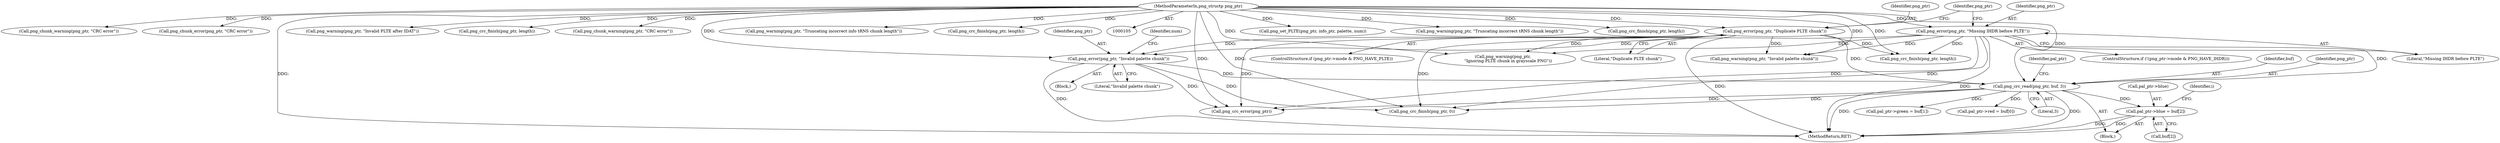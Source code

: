 digraph "0_Chrome_7f3d85b096f66870a15b37c2f40b219b2e292693_15@array" {
"1000256" [label="(Call,pal_ptr->blue = buf[2])"];
"1000238" [label="(Call,png_crc_read(png_ptr, buf, 3))"];
"1000124" [label="(Call,png_error(png_ptr, \"Missing IHDR before PLTE\"))"];
"1000106" [label="(MethodParameterIn,png_structp png_ptr)"];
"1000210" [label="(Call,png_error(png_ptr, \"Invalid palette chunk\"))"];
"1000149" [label="(Call,png_error(png_ptr, \"Duplicate PLTE chunk\"))"];
"1000375" [label="(MethodReturn,RET)"];
"1000240" [label="(Identifier,buf)"];
"1000241" [label="(Literal,3)"];
"1000239" [label="(Identifier,png_ptr)"];
"1000151" [label="(Literal,\"Duplicate PLTE chunk\")"];
"1000209" [label="(Block,)"];
"1000212" [label="(Literal,\"Invalid palette chunk\")"];
"1000126" [label="(Literal,\"Missing IHDR before PLTE\")"];
"1000314" [label="(Call,png_set_PLTE(png_ptr, info_ptr, palette, num))"];
"1000346" [label="(Call,png_warning(png_ptr, \"Truncating incorrect tRNS chunk length\"))"];
"1000124" [label="(Call,png_error(png_ptr, \"Missing IHDR before PLTE\"))"];
"1000138" [label="(Call,png_crc_finish(png_ptr, length))"];
"1000125" [label="(Identifier,png_ptr)"];
"1000214" [label="(Identifier,num)"];
"1000257" [label="(Call,pal_ptr->blue)"];
"1000298" [label="(Call,png_chunk_warning(png_ptr, \"CRC error\"))"];
"1000293" [label="(Call,png_chunk_error(png_ptr, \"CRC error\"))"];
"1000249" [label="(Call,pal_ptr->green = buf[1])"];
"1000270" [label="(Call,png_crc_finish(png_ptr, 0))"];
"1000117" [label="(ControlStructure,if (!(png_ptr->mode & PNG_HAVE_IHDR)))"];
"1000154" [label="(Identifier,png_ptr)"];
"1000149" [label="(Call,png_error(png_ptr, \"Duplicate PLTE chunk\"))"];
"1000135" [label="(Call,png_warning(png_ptr, \"Invalid PLTE after IDAT\"))"];
"1000204" [label="(Call,png_crc_finish(png_ptr, length))"];
"1000210" [label="(Call,png_error(png_ptr, \"Invalid palette chunk\"))"];
"1000236" [label="(Block,)"];
"1000165" [label="(Call,png_warning(png_ptr,\n        \"Ignoring PLTE chunk in grayscale PNG\"))"];
"1000311" [label="(Call,png_chunk_warning(png_ptr, \"CRC error\"))"];
"1000275" [label="(Call,png_crc_error(png_ptr))"];
"1000211" [label="(Identifier,png_ptr)"];
"1000256" [label="(Call,pal_ptr->blue = buf[2])"];
"1000143" [label="(ControlStructure,if (png_ptr->mode & PNG_HAVE_PLTE))"];
"1000150" [label="(Identifier,png_ptr)"];
"1000106" [label="(MethodParameterIn,png_structp png_ptr)"];
"1000365" [label="(Call,png_warning(png_ptr, \"Truncating incorrect info tRNS chunk length\"))"];
"1000201" [label="(Call,png_warning(png_ptr, \"Invalid palette chunk\"))"];
"1000179" [label="(Call,png_crc_finish(png_ptr, length))"];
"1000242" [label="(Call,pal_ptr->red = buf[0])"];
"1000260" [label="(Call,buf[2])"];
"1000244" [label="(Identifier,pal_ptr)"];
"1000233" [label="(Identifier,i)"];
"1000168" [label="(Call,png_crc_finish(png_ptr, length))"];
"1000238" [label="(Call,png_crc_read(png_ptr, buf, 3))"];
"1000256" -> "1000236"  [label="AST: "];
"1000256" -> "1000260"  [label="CFG: "];
"1000257" -> "1000256"  [label="AST: "];
"1000260" -> "1000256"  [label="AST: "];
"1000233" -> "1000256"  [label="CFG: "];
"1000256" -> "1000375"  [label="DDG: "];
"1000256" -> "1000375"  [label="DDG: "];
"1000238" -> "1000256"  [label="DDG: "];
"1000238" -> "1000236"  [label="AST: "];
"1000238" -> "1000241"  [label="CFG: "];
"1000239" -> "1000238"  [label="AST: "];
"1000240" -> "1000238"  [label="AST: "];
"1000241" -> "1000238"  [label="AST: "];
"1000244" -> "1000238"  [label="CFG: "];
"1000238" -> "1000375"  [label="DDG: "];
"1000238" -> "1000375"  [label="DDG: "];
"1000124" -> "1000238"  [label="DDG: "];
"1000210" -> "1000238"  [label="DDG: "];
"1000149" -> "1000238"  [label="DDG: "];
"1000106" -> "1000238"  [label="DDG: "];
"1000238" -> "1000242"  [label="DDG: "];
"1000238" -> "1000249"  [label="DDG: "];
"1000238" -> "1000270"  [label="DDG: "];
"1000238" -> "1000275"  [label="DDG: "];
"1000124" -> "1000117"  [label="AST: "];
"1000124" -> "1000126"  [label="CFG: "];
"1000125" -> "1000124"  [label="AST: "];
"1000126" -> "1000124"  [label="AST: "];
"1000154" -> "1000124"  [label="CFG: "];
"1000124" -> "1000375"  [label="DDG: "];
"1000106" -> "1000124"  [label="DDG: "];
"1000124" -> "1000165"  [label="DDG: "];
"1000124" -> "1000179"  [label="DDG: "];
"1000124" -> "1000201"  [label="DDG: "];
"1000124" -> "1000210"  [label="DDG: "];
"1000124" -> "1000270"  [label="DDG: "];
"1000124" -> "1000275"  [label="DDG: "];
"1000106" -> "1000105"  [label="AST: "];
"1000106" -> "1000375"  [label="DDG: "];
"1000106" -> "1000135"  [label="DDG: "];
"1000106" -> "1000138"  [label="DDG: "];
"1000106" -> "1000149"  [label="DDG: "];
"1000106" -> "1000165"  [label="DDG: "];
"1000106" -> "1000168"  [label="DDG: "];
"1000106" -> "1000179"  [label="DDG: "];
"1000106" -> "1000201"  [label="DDG: "];
"1000106" -> "1000204"  [label="DDG: "];
"1000106" -> "1000210"  [label="DDG: "];
"1000106" -> "1000270"  [label="DDG: "];
"1000106" -> "1000275"  [label="DDG: "];
"1000106" -> "1000293"  [label="DDG: "];
"1000106" -> "1000298"  [label="DDG: "];
"1000106" -> "1000311"  [label="DDG: "];
"1000106" -> "1000314"  [label="DDG: "];
"1000106" -> "1000346"  [label="DDG: "];
"1000106" -> "1000365"  [label="DDG: "];
"1000210" -> "1000209"  [label="AST: "];
"1000210" -> "1000212"  [label="CFG: "];
"1000211" -> "1000210"  [label="AST: "];
"1000212" -> "1000210"  [label="AST: "];
"1000214" -> "1000210"  [label="CFG: "];
"1000210" -> "1000375"  [label="DDG: "];
"1000149" -> "1000210"  [label="DDG: "];
"1000210" -> "1000270"  [label="DDG: "];
"1000210" -> "1000275"  [label="DDG: "];
"1000149" -> "1000143"  [label="AST: "];
"1000149" -> "1000151"  [label="CFG: "];
"1000150" -> "1000149"  [label="AST: "];
"1000151" -> "1000149"  [label="AST: "];
"1000154" -> "1000149"  [label="CFG: "];
"1000149" -> "1000375"  [label="DDG: "];
"1000149" -> "1000165"  [label="DDG: "];
"1000149" -> "1000179"  [label="DDG: "];
"1000149" -> "1000201"  [label="DDG: "];
"1000149" -> "1000270"  [label="DDG: "];
"1000149" -> "1000275"  [label="DDG: "];
}
